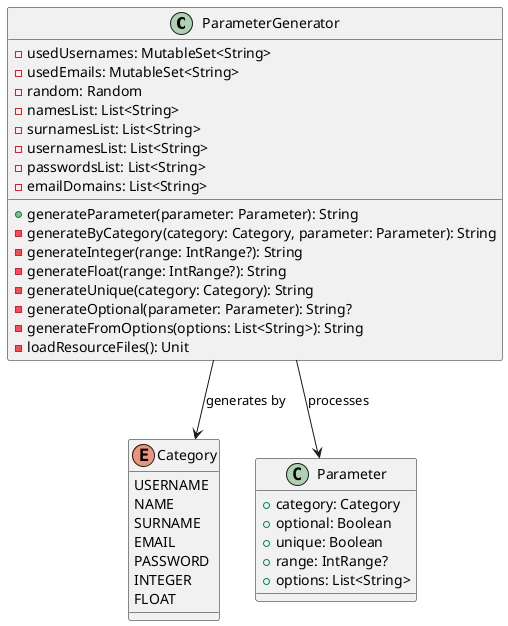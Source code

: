 @startuml ParameterGeneratorUpdated

class ParameterGenerator {
  - usedUsernames: MutableSet<String>
  - usedEmails: MutableSet<String>
  - random: Random
  - namesList: List<String>
  - surnamesList: List<String>
  - usernamesList: List<String>
  - passwordsList: List<String>
  - emailDomains: List<String>
  __
  + generateParameter(parameter: Parameter): String
  - generateByCategory(category: Category, parameter: Parameter): String
  - generateInteger(range: IntRange?): String
  - generateFloat(range: IntRange?): String
  - generateUnique(category: Category): String
  - generateOptional(parameter: Parameter): String?
  - generateFromOptions(options: List<String>): String
  - loadResourceFiles(): Unit
}

enum Category {
  USERNAME
  NAME
  SURNAME
  EMAIL
  PASSWORD
  INTEGER
  FLOAT
}

class Parameter {
  + category: Category
  + optional: Boolean
  + unique: Boolean
  + range: IntRange?
  + options: List<String>
}

ParameterGenerator --> Category : generates by
ParameterGenerator --> Parameter : processes

@enduml
